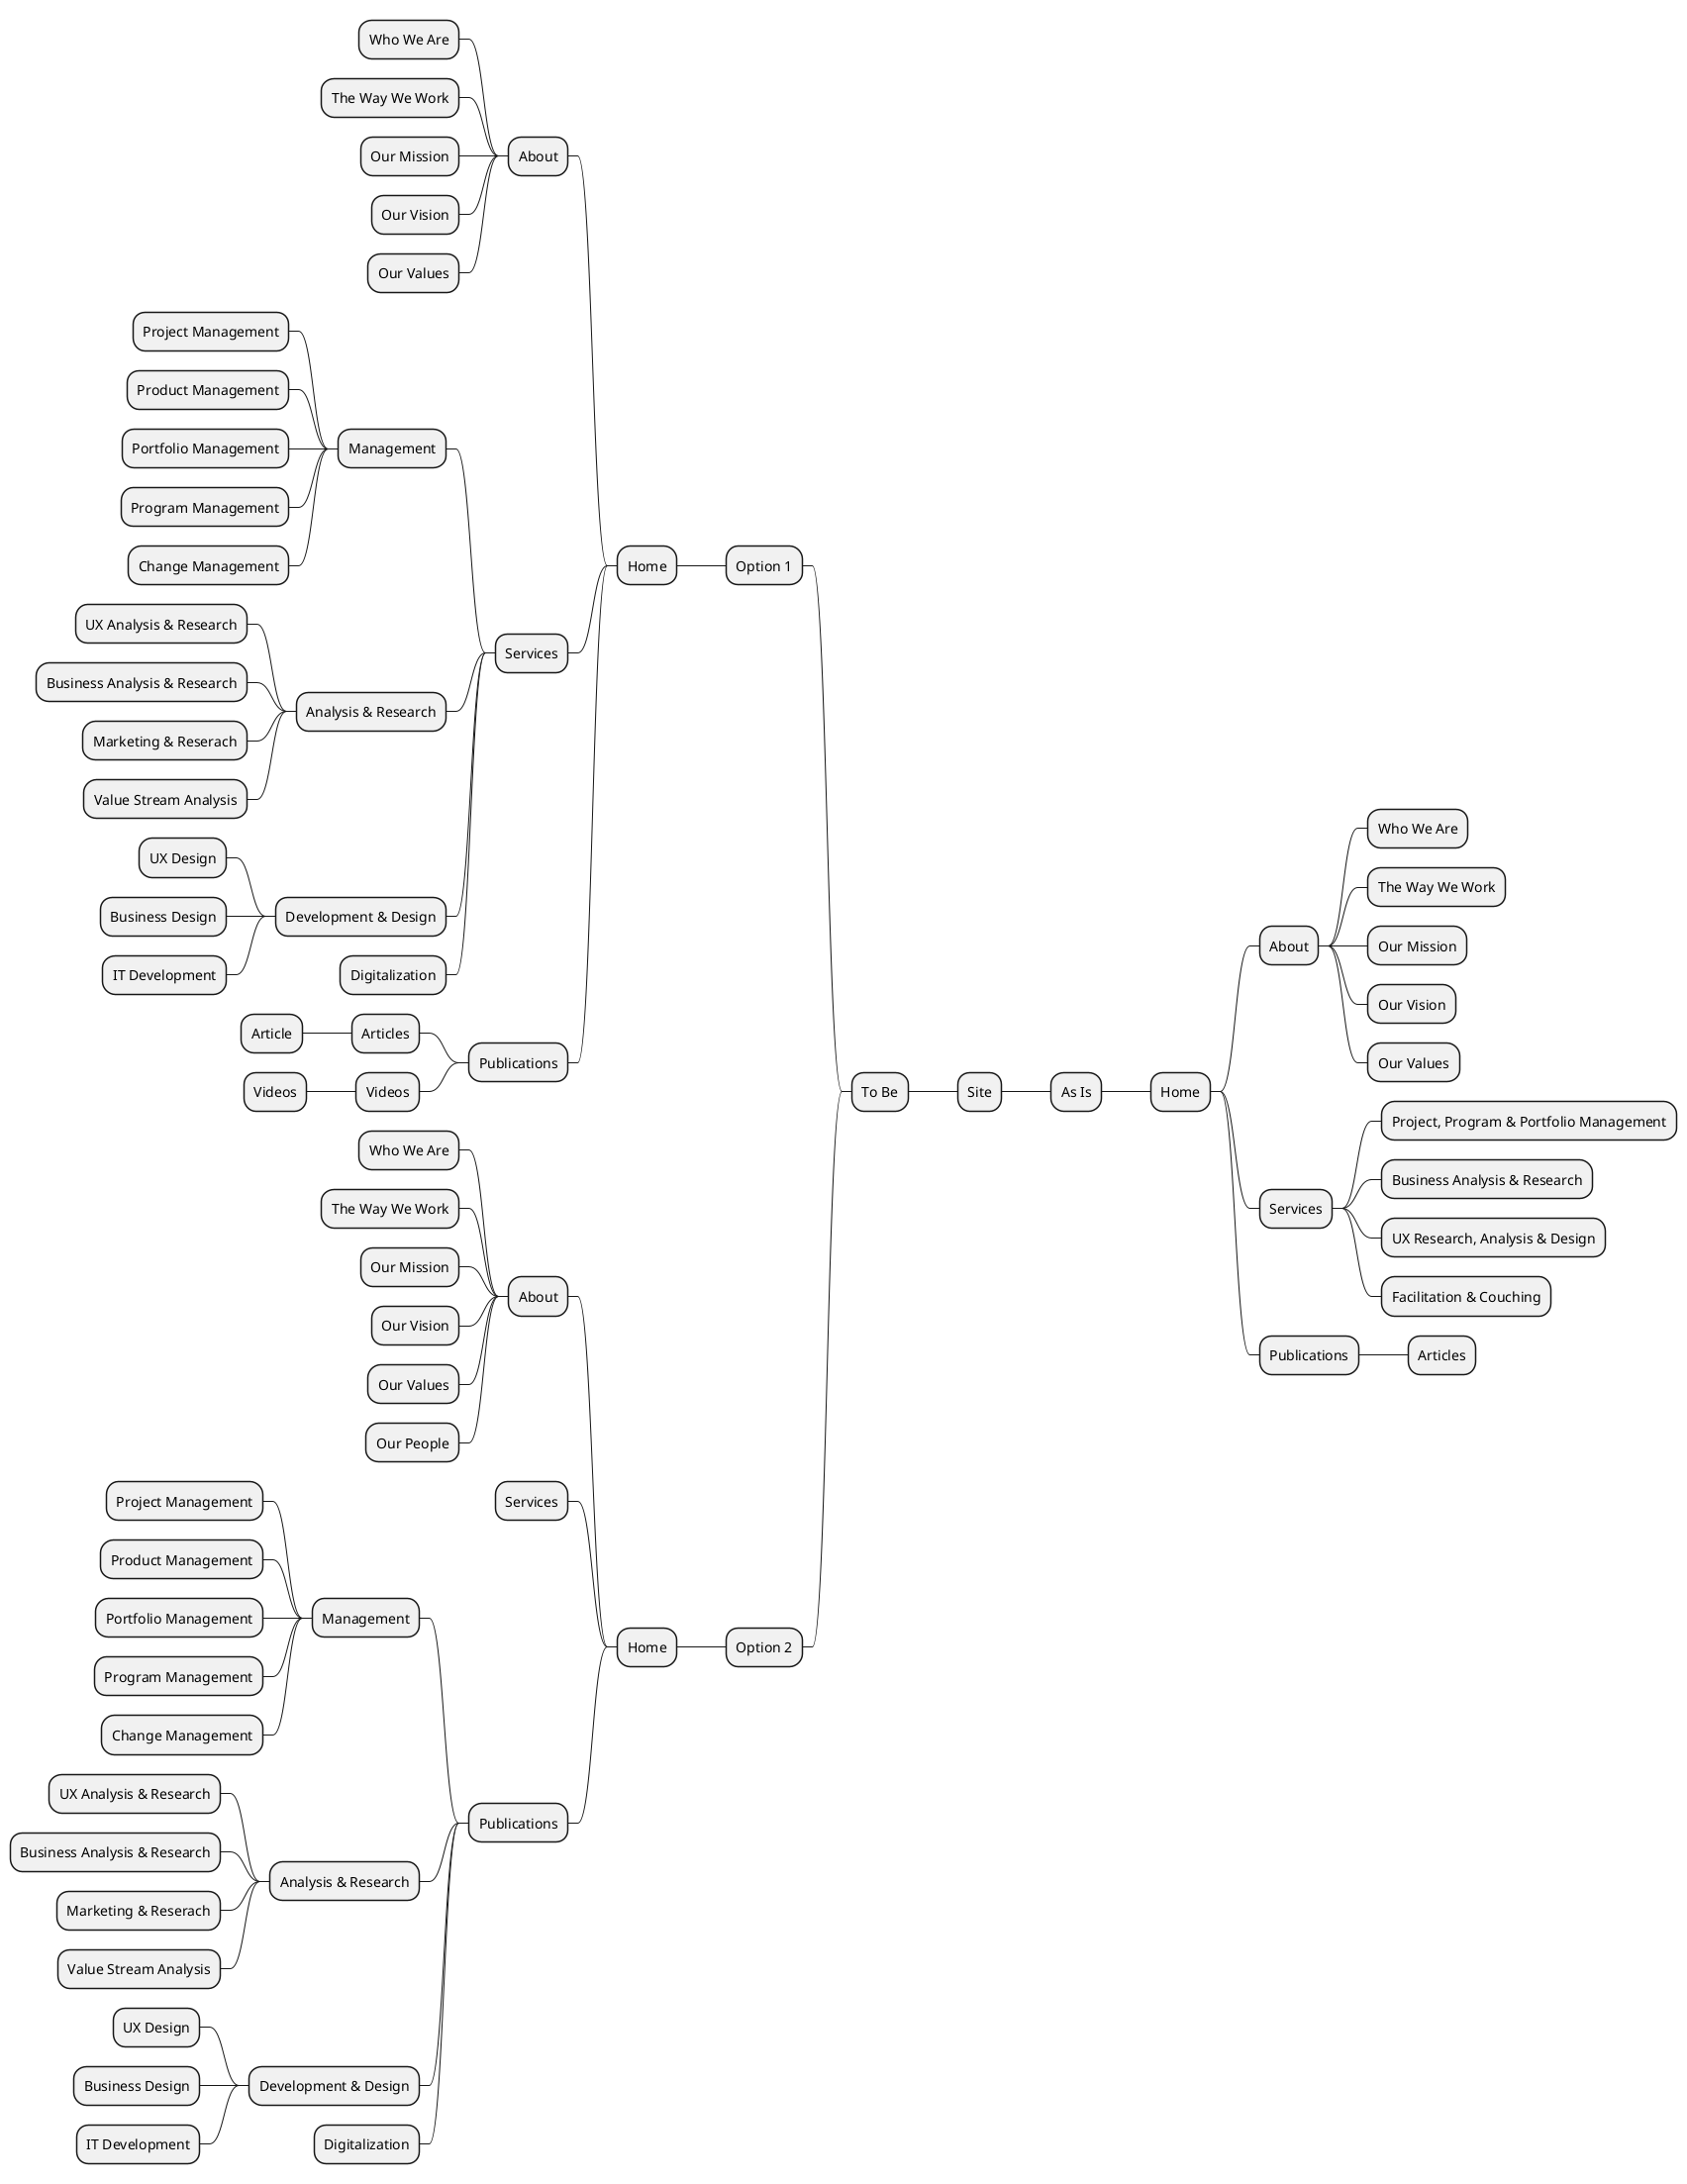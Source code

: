 @startmindmap
* Site
** As Is
*** Home
**** About
***** Who We Are
***** The Way We Work
***** Our Mission
***** Our Vision
***** Our Values
**** Services
***** Project, Program & Portfolio Management
***** Business Analysis & Research
***** UX Research, Analysis & Design
***** Facilitation & Couching
**** Publications
***** Articles
-- To Be
--- Option 1
---- Home
----- About
------ Who We Are
------ The Way We Work
------ Our Mission
------ Our Vision
------ Our Values
----- Services
------ Management
------- Project Management
------- Product Management
------- Portfolio Management
------- Program Management
------- Change Management
------ Analysis & Research
------- UX Analysis & Research
------- Business Analysis & Research
------- Marketing & Reserach
------- Value Stream Analysis
------ Development & Design
------- UX Design
------- Business Design
------- IT Development
------ Digitalization
----- Publications
------ Articles
------- Article
------ Videos
------- Videos
--- Option 2
---- Home
----- About
------ Who We Are
------ The Way We Work
------ Our Mission
------ Our Vision
------ Our Values
------ Our People
----- Services
----- Publications
------ Management
------- Project Management
------- Product Management
------- Portfolio Management
------- Program Management
------- Change Management
------ Analysis & Research
------- UX Analysis & Research
------- Business Analysis & Research
------- Marketing & Reserach
------- Value Stream Analysis
------ Development & Design
------- UX Design
------- Business Design
------- IT Development
------ Digitalization
@endmindmap